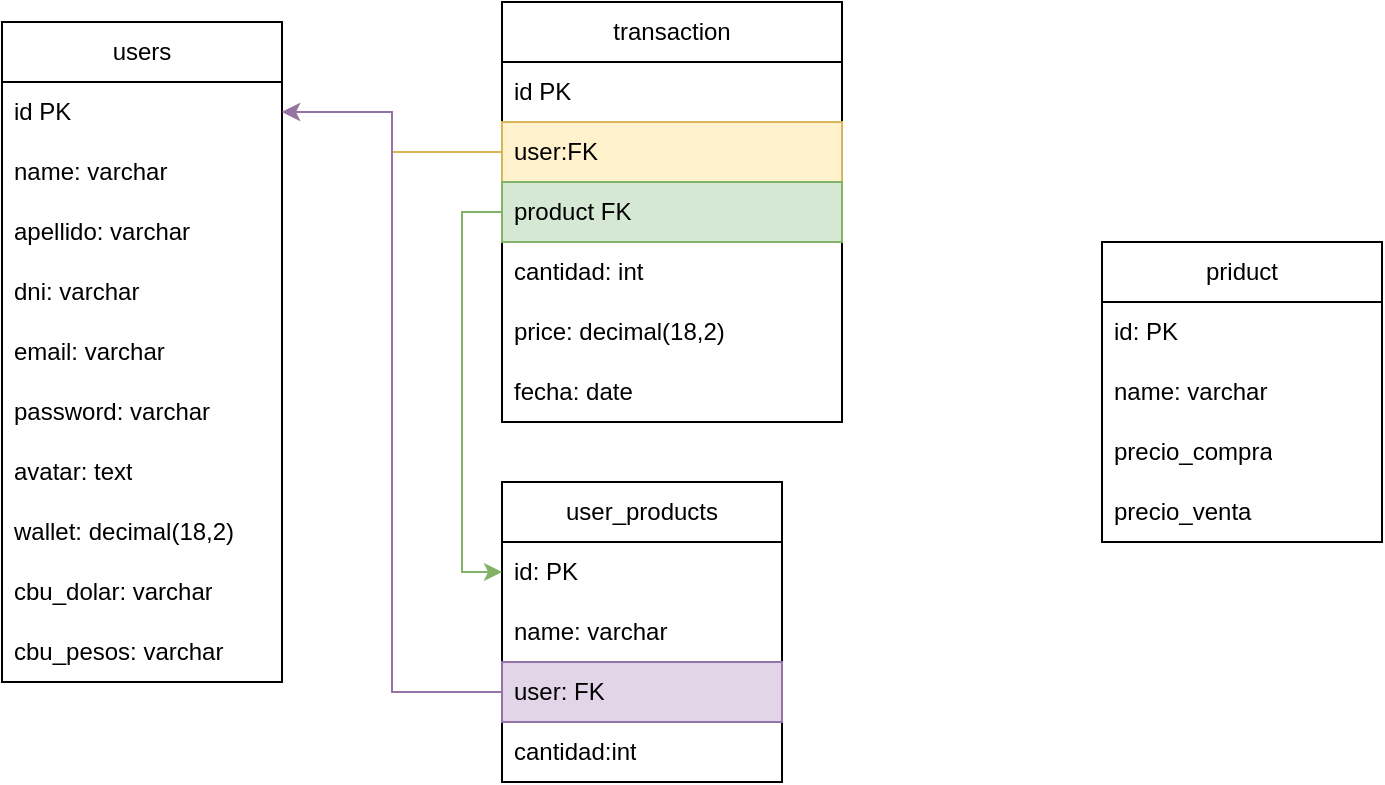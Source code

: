 <mxfile version="24.2.1" type="device">
  <diagram name="Página-1" id="hXAQnvaUj8r11-AkWT2U">
    <mxGraphModel dx="832" dy="473" grid="1" gridSize="10" guides="1" tooltips="1" connect="1" arrows="1" fold="1" page="1" pageScale="1" pageWidth="827" pageHeight="1169" math="0" shadow="0">
      <root>
        <mxCell id="0" />
        <mxCell id="1" parent="0" />
        <mxCell id="7W0ZuTnmLPwctmPBLAnM-1" value="users" style="swimlane;fontStyle=0;childLayout=stackLayout;horizontal=1;startSize=30;horizontalStack=0;resizeParent=1;resizeParentMax=0;resizeLast=0;collapsible=1;marginBottom=0;whiteSpace=wrap;html=1;" parent="1" vertex="1">
          <mxGeometry x="80" y="170" width="140" height="330" as="geometry" />
        </mxCell>
        <mxCell id="7W0ZuTnmLPwctmPBLAnM-2" value="id PK" style="text;strokeColor=none;fillColor=none;align=left;verticalAlign=middle;spacingLeft=4;spacingRight=4;overflow=hidden;points=[[0,0.5],[1,0.5]];portConstraint=eastwest;rotatable=0;whiteSpace=wrap;html=1;" parent="7W0ZuTnmLPwctmPBLAnM-1" vertex="1">
          <mxGeometry y="30" width="140" height="30" as="geometry" />
        </mxCell>
        <mxCell id="7W0ZuTnmLPwctmPBLAnM-3" value="name: varchar&amp;nbsp;" style="text;strokeColor=none;fillColor=none;align=left;verticalAlign=middle;spacingLeft=4;spacingRight=4;overflow=hidden;points=[[0,0.5],[1,0.5]];portConstraint=eastwest;rotatable=0;whiteSpace=wrap;html=1;" parent="7W0ZuTnmLPwctmPBLAnM-1" vertex="1">
          <mxGeometry y="60" width="140" height="30" as="geometry" />
        </mxCell>
        <mxCell id="Wtll6pvkAkmbBd3G3soa-20" value="apellido: varchar&amp;nbsp;" style="text;strokeColor=none;fillColor=none;align=left;verticalAlign=middle;spacingLeft=4;spacingRight=4;overflow=hidden;points=[[0,0.5],[1,0.5]];portConstraint=eastwest;rotatable=0;whiteSpace=wrap;html=1;" vertex="1" parent="7W0ZuTnmLPwctmPBLAnM-1">
          <mxGeometry y="90" width="140" height="30" as="geometry" />
        </mxCell>
        <mxCell id="Wtll6pvkAkmbBd3G3soa-21" value="dni: varchar&amp;nbsp;" style="text;strokeColor=none;fillColor=none;align=left;verticalAlign=middle;spacingLeft=4;spacingRight=4;overflow=hidden;points=[[0,0.5],[1,0.5]];portConstraint=eastwest;rotatable=0;whiteSpace=wrap;html=1;" vertex="1" parent="7W0ZuTnmLPwctmPBLAnM-1">
          <mxGeometry y="120" width="140" height="30" as="geometry" />
        </mxCell>
        <mxCell id="Wtll6pvkAkmbBd3G3soa-15" value="email: varchar&amp;nbsp;" style="text;strokeColor=none;fillColor=none;align=left;verticalAlign=middle;spacingLeft=4;spacingRight=4;overflow=hidden;points=[[0,0.5],[1,0.5]];portConstraint=eastwest;rotatable=0;whiteSpace=wrap;html=1;" vertex="1" parent="7W0ZuTnmLPwctmPBLAnM-1">
          <mxGeometry y="150" width="140" height="30" as="geometry" />
        </mxCell>
        <mxCell id="7W0ZuTnmLPwctmPBLAnM-4" value="password: varchar" style="text;strokeColor=none;fillColor=none;align=left;verticalAlign=middle;spacingLeft=4;spacingRight=4;overflow=hidden;points=[[0,0.5],[1,0.5]];portConstraint=eastwest;rotatable=0;whiteSpace=wrap;html=1;" parent="7W0ZuTnmLPwctmPBLAnM-1" vertex="1">
          <mxGeometry y="180" width="140" height="30" as="geometry" />
        </mxCell>
        <mxCell id="7W0ZuTnmLPwctmPBLAnM-6" value="avatar: text" style="text;strokeColor=none;fillColor=none;align=left;verticalAlign=middle;spacingLeft=4;spacingRight=4;overflow=hidden;points=[[0,0.5],[1,0.5]];portConstraint=eastwest;rotatable=0;whiteSpace=wrap;html=1;" parent="7W0ZuTnmLPwctmPBLAnM-1" vertex="1">
          <mxGeometry y="210" width="140" height="30" as="geometry" />
        </mxCell>
        <mxCell id="7W0ZuTnmLPwctmPBLAnM-7" value="wallet: decimal(18,2)" style="text;strokeColor=none;fillColor=none;align=left;verticalAlign=middle;spacingLeft=4;spacingRight=4;overflow=hidden;points=[[0,0.5],[1,0.5]];portConstraint=eastwest;rotatable=0;whiteSpace=wrap;html=1;" parent="7W0ZuTnmLPwctmPBLAnM-1" vertex="1">
          <mxGeometry y="240" width="140" height="30" as="geometry" />
        </mxCell>
        <mxCell id="7W0ZuTnmLPwctmPBLAnM-29" value="cbu_dolar: varchar" style="text;strokeColor=none;fillColor=none;align=left;verticalAlign=middle;spacingLeft=4;spacingRight=4;overflow=hidden;points=[[0,0.5],[1,0.5]];portConstraint=eastwest;rotatable=0;whiteSpace=wrap;html=1;" parent="7W0ZuTnmLPwctmPBLAnM-1" vertex="1">
          <mxGeometry y="270" width="140" height="30" as="geometry" />
        </mxCell>
        <mxCell id="7W0ZuTnmLPwctmPBLAnM-31" value="cbu_pesos: varchar" style="text;strokeColor=none;fillColor=none;align=left;verticalAlign=middle;spacingLeft=4;spacingRight=4;overflow=hidden;points=[[0,0.5],[1,0.5]];portConstraint=eastwest;rotatable=0;whiteSpace=wrap;html=1;" parent="7W0ZuTnmLPwctmPBLAnM-1" vertex="1">
          <mxGeometry y="300" width="140" height="30" as="geometry" />
        </mxCell>
        <mxCell id="7W0ZuTnmLPwctmPBLAnM-15" value="transaction" style="swimlane;fontStyle=0;childLayout=stackLayout;horizontal=1;startSize=30;horizontalStack=0;resizeParent=1;resizeParentMax=0;resizeLast=0;collapsible=1;marginBottom=0;whiteSpace=wrap;html=1;" parent="1" vertex="1">
          <mxGeometry x="330" y="160" width="170" height="210" as="geometry" />
        </mxCell>
        <mxCell id="7W0ZuTnmLPwctmPBLAnM-16" value="id PK" style="text;strokeColor=none;fillColor=none;align=left;verticalAlign=middle;spacingLeft=4;spacingRight=4;overflow=hidden;points=[[0,0.5],[1,0.5]];portConstraint=eastwest;rotatable=0;whiteSpace=wrap;html=1;" parent="7W0ZuTnmLPwctmPBLAnM-15" vertex="1">
          <mxGeometry y="30" width="170" height="30" as="geometry" />
        </mxCell>
        <mxCell id="7W0ZuTnmLPwctmPBLAnM-17" value="user:FK" style="text;strokeColor=#d6b656;fillColor=#fff2cc;align=left;verticalAlign=middle;spacingLeft=4;spacingRight=4;overflow=hidden;points=[[0,0.5],[1,0.5]];portConstraint=eastwest;rotatable=0;whiteSpace=wrap;html=1;" parent="7W0ZuTnmLPwctmPBLAnM-15" vertex="1">
          <mxGeometry y="60" width="170" height="30" as="geometry" />
        </mxCell>
        <mxCell id="7W0ZuTnmLPwctmPBLAnM-18" value="product FK" style="text;strokeColor=#82b366;fillColor=#d5e8d4;align=left;verticalAlign=middle;spacingLeft=4;spacingRight=4;overflow=hidden;points=[[0,0.5],[1,0.5]];portConstraint=eastwest;rotatable=0;whiteSpace=wrap;html=1;" parent="7W0ZuTnmLPwctmPBLAnM-15" vertex="1">
          <mxGeometry y="90" width="170" height="30" as="geometry" />
        </mxCell>
        <mxCell id="7W0ZuTnmLPwctmPBLAnM-38" value="cantidad: int" style="text;strokeColor=none;fillColor=none;align=left;verticalAlign=middle;spacingLeft=4;spacingRight=4;overflow=hidden;points=[[0,0.5],[1,0.5]];portConstraint=eastwest;rotatable=0;whiteSpace=wrap;html=1;" parent="7W0ZuTnmLPwctmPBLAnM-15" vertex="1">
          <mxGeometry y="120" width="170" height="30" as="geometry" />
        </mxCell>
        <mxCell id="7W0ZuTnmLPwctmPBLAnM-11" value="price: decimal(18,2)" style="text;strokeColor=none;fillColor=none;align=left;verticalAlign=middle;spacingLeft=4;spacingRight=4;overflow=hidden;points=[[0,0.5],[1,0.5]];portConstraint=eastwest;rotatable=0;whiteSpace=wrap;html=1;" parent="7W0ZuTnmLPwctmPBLAnM-15" vertex="1">
          <mxGeometry y="150" width="170" height="30" as="geometry" />
        </mxCell>
        <mxCell id="7W0ZuTnmLPwctmPBLAnM-19" value="fecha: date" style="text;strokeColor=none;fillColor=none;align=left;verticalAlign=middle;spacingLeft=4;spacingRight=4;overflow=hidden;points=[[0,0.5],[1,0.5]];portConstraint=eastwest;rotatable=0;whiteSpace=wrap;html=1;" parent="7W0ZuTnmLPwctmPBLAnM-15" vertex="1">
          <mxGeometry y="180" width="170" height="30" as="geometry" />
        </mxCell>
        <mxCell id="7W0ZuTnmLPwctmPBLAnM-32" value="user_products" style="swimlane;fontStyle=0;childLayout=stackLayout;horizontal=1;startSize=30;horizontalStack=0;resizeParent=1;resizeParentMax=0;resizeLast=0;collapsible=1;marginBottom=0;whiteSpace=wrap;html=1;" parent="1" vertex="1">
          <mxGeometry x="330" y="400" width="140" height="150" as="geometry" />
        </mxCell>
        <mxCell id="7W0ZuTnmLPwctmPBLAnM-34" value="id: PK" style="text;align=left;verticalAlign=middle;spacingLeft=4;spacingRight=4;overflow=hidden;points=[[0,0.5],[1,0.5]];portConstraint=eastwest;rotatable=0;whiteSpace=wrap;html=1;" parent="7W0ZuTnmLPwctmPBLAnM-32" vertex="1">
          <mxGeometry y="30" width="140" height="30" as="geometry" />
        </mxCell>
        <mxCell id="7W0ZuTnmLPwctmPBLAnM-10" value="name: varchar&amp;nbsp;" style="text;strokeColor=none;fillColor=none;align=left;verticalAlign=middle;spacingLeft=4;spacingRight=4;overflow=hidden;points=[[0,0.5],[1,0.5]];portConstraint=eastwest;rotatable=0;whiteSpace=wrap;html=1;" parent="7W0ZuTnmLPwctmPBLAnM-32" vertex="1">
          <mxGeometry y="60" width="140" height="30" as="geometry" />
        </mxCell>
        <mxCell id="7W0ZuTnmLPwctmPBLAnM-41" value="user: FK" style="text;strokeColor=#9673a6;fillColor=#e1d5e7;align=left;verticalAlign=middle;spacingLeft=4;spacingRight=4;overflow=hidden;points=[[0,0.5],[1,0.5]];portConstraint=eastwest;rotatable=0;whiteSpace=wrap;html=1;" parent="7W0ZuTnmLPwctmPBLAnM-32" vertex="1">
          <mxGeometry y="90" width="140" height="30" as="geometry" />
        </mxCell>
        <mxCell id="7W0ZuTnmLPwctmPBLAnM-14" value="cantidad:int" style="text;strokeColor=none;fillColor=none;align=left;verticalAlign=middle;spacingLeft=4;spacingRight=4;overflow=hidden;points=[[0,0.5],[1,0.5]];portConstraint=eastwest;rotatable=0;whiteSpace=wrap;html=1;" parent="7W0ZuTnmLPwctmPBLAnM-32" vertex="1">
          <mxGeometry y="120" width="140" height="30" as="geometry" />
        </mxCell>
        <mxCell id="Wtll6pvkAkmbBd3G3soa-17" style="edgeStyle=orthogonalEdgeStyle;rounded=0;orthogonalLoop=1;jettySize=auto;html=1;entryX=1;entryY=0.5;entryDx=0;entryDy=0;fillColor=#fff2cc;strokeColor=#d6b656;" edge="1" parent="1" source="7W0ZuTnmLPwctmPBLAnM-17" target="7W0ZuTnmLPwctmPBLAnM-2">
          <mxGeometry relative="1" as="geometry" />
        </mxCell>
        <mxCell id="Wtll6pvkAkmbBd3G3soa-18" style="edgeStyle=orthogonalEdgeStyle;rounded=0;orthogonalLoop=1;jettySize=auto;html=1;entryX=1;entryY=0.5;entryDx=0;entryDy=0;fillColor=#e1d5e7;strokeColor=#9673a6;" edge="1" parent="1" source="7W0ZuTnmLPwctmPBLAnM-41" target="7W0ZuTnmLPwctmPBLAnM-2">
          <mxGeometry relative="1" as="geometry" />
        </mxCell>
        <mxCell id="Wtll6pvkAkmbBd3G3soa-22" style="edgeStyle=orthogonalEdgeStyle;rounded=0;orthogonalLoop=1;jettySize=auto;html=1;exitX=0;exitY=0.5;exitDx=0;exitDy=0;entryX=0;entryY=0.5;entryDx=0;entryDy=0;fillColor=#d5e8d4;strokeColor=#82b366;" edge="1" parent="1" source="7W0ZuTnmLPwctmPBLAnM-18" target="7W0ZuTnmLPwctmPBLAnM-34">
          <mxGeometry relative="1" as="geometry" />
        </mxCell>
        <mxCell id="Wtll6pvkAkmbBd3G3soa-23" value="priduct" style="swimlane;fontStyle=0;childLayout=stackLayout;horizontal=1;startSize=30;horizontalStack=0;resizeParent=1;resizeParentMax=0;resizeLast=0;collapsible=1;marginBottom=0;whiteSpace=wrap;html=1;" vertex="1" parent="1">
          <mxGeometry x="630" y="280" width="140" height="150" as="geometry" />
        </mxCell>
        <mxCell id="Wtll6pvkAkmbBd3G3soa-24" value="id: PK" style="text;align=left;verticalAlign=middle;spacingLeft=4;spacingRight=4;overflow=hidden;points=[[0,0.5],[1,0.5]];portConstraint=eastwest;rotatable=0;whiteSpace=wrap;html=1;" vertex="1" parent="Wtll6pvkAkmbBd3G3soa-23">
          <mxGeometry y="30" width="140" height="30" as="geometry" />
        </mxCell>
        <mxCell id="Wtll6pvkAkmbBd3G3soa-25" value="name: varchar&amp;nbsp;" style="text;strokeColor=none;fillColor=none;align=left;verticalAlign=middle;spacingLeft=4;spacingRight=4;overflow=hidden;points=[[0,0.5],[1,0.5]];portConstraint=eastwest;rotatable=0;whiteSpace=wrap;html=1;" vertex="1" parent="Wtll6pvkAkmbBd3G3soa-23">
          <mxGeometry y="60" width="140" height="30" as="geometry" />
        </mxCell>
        <mxCell id="Wtll6pvkAkmbBd3G3soa-26" value="precio_compra" style="text;align=left;verticalAlign=middle;spacingLeft=4;spacingRight=4;overflow=hidden;points=[[0,0.5],[1,0.5]];portConstraint=eastwest;rotatable=0;whiteSpace=wrap;html=1;" vertex="1" parent="Wtll6pvkAkmbBd3G3soa-23">
          <mxGeometry y="90" width="140" height="30" as="geometry" />
        </mxCell>
        <mxCell id="Wtll6pvkAkmbBd3G3soa-27" value="precio_venta" style="text;strokeColor=none;fillColor=none;align=left;verticalAlign=middle;spacingLeft=4;spacingRight=4;overflow=hidden;points=[[0,0.5],[1,0.5]];portConstraint=eastwest;rotatable=0;whiteSpace=wrap;html=1;" vertex="1" parent="Wtll6pvkAkmbBd3G3soa-23">
          <mxGeometry y="120" width="140" height="30" as="geometry" />
        </mxCell>
      </root>
    </mxGraphModel>
  </diagram>
</mxfile>
